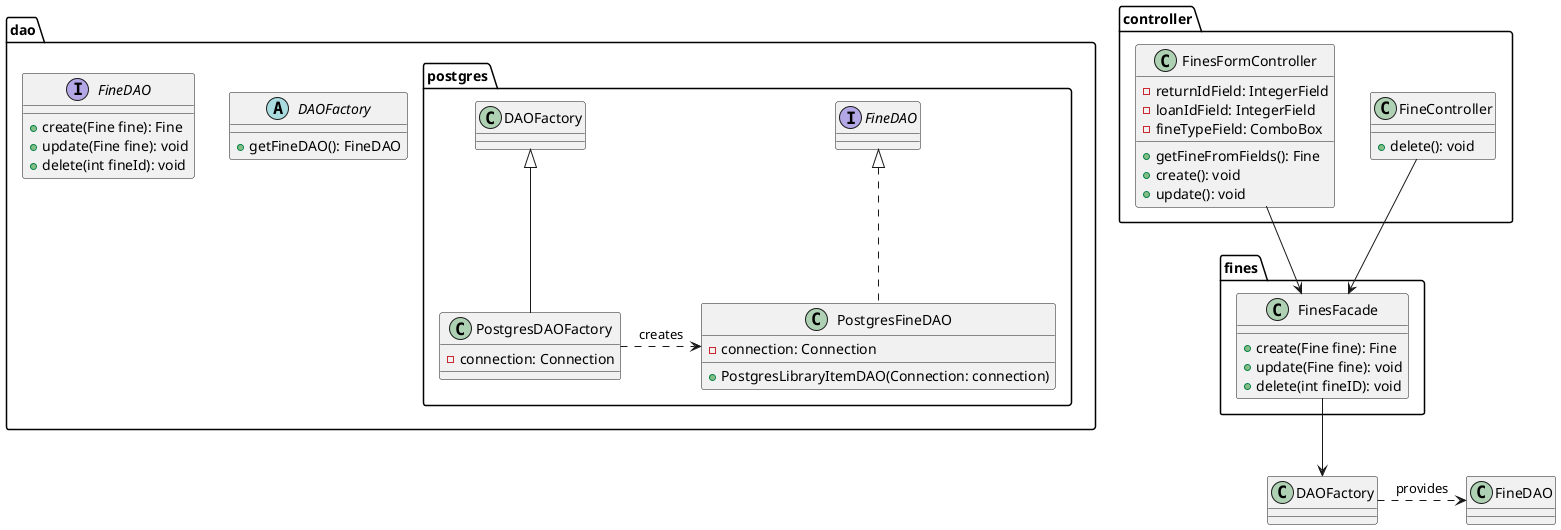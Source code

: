 @startuml

package controller {

  class FinesFormController {

    -returnIdField: IntegerField
    -loanIdField: IntegerField
    -fineTypeField: ComboBox

    +getFineFromFields(): Fine
    +create(): void
    +update(): void

  }

  class FineController {
    +delete(): void
  }

}

package fines {

  class FinesFacade {
    +create(Fine fine): Fine
    +update(Fine fine): void
    +delete(int fineID): void
  }

}

package dao {

  abstract class DAOFactory {
    +getFineDAO(): FineDAO
  }

  interface FineDAO {
    +create(Fine fine): Fine
    +update(Fine fine): void
    +delete(int fineId): void
  }

  package postgres {

    class PostgresFineDAO implements FineDAO {
      -connection: Connection
      +PostgresLibraryItemDAO(Connection: connection)
    }

    class PostgresDAOFactory extends DAOFactory {
      -connection: Connection
    }

  }

}

PostgresDAOFactory .> PostgresFineDAO : "creates"
DAOFactory .> FineDAO : "provides"

' Inter-packages relations

FineController -down-> FinesFacade
FinesFormController -down-> FinesFacade
FinesFacade -down-> DAOFactory

@enduml
